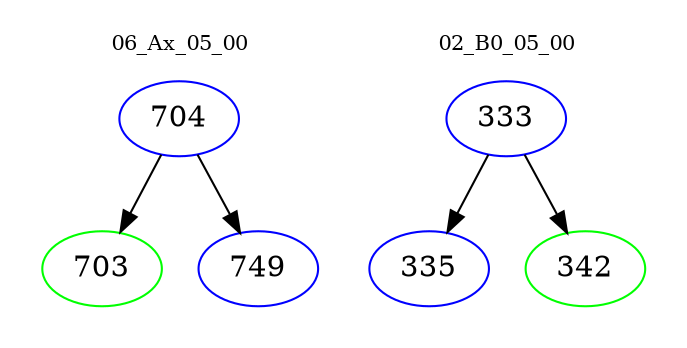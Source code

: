 digraph{
subgraph cluster_0 {
color = white
label = "06_Ax_05_00";
fontsize=10;
T0_704 [label="704", color="blue"]
T0_704 -> T0_703 [color="black"]
T0_703 [label="703", color="green"]
T0_704 -> T0_749 [color="black"]
T0_749 [label="749", color="blue"]
}
subgraph cluster_1 {
color = white
label = "02_B0_05_00";
fontsize=10;
T1_333 [label="333", color="blue"]
T1_333 -> T1_335 [color="black"]
T1_335 [label="335", color="blue"]
T1_333 -> T1_342 [color="black"]
T1_342 [label="342", color="green"]
}
}
